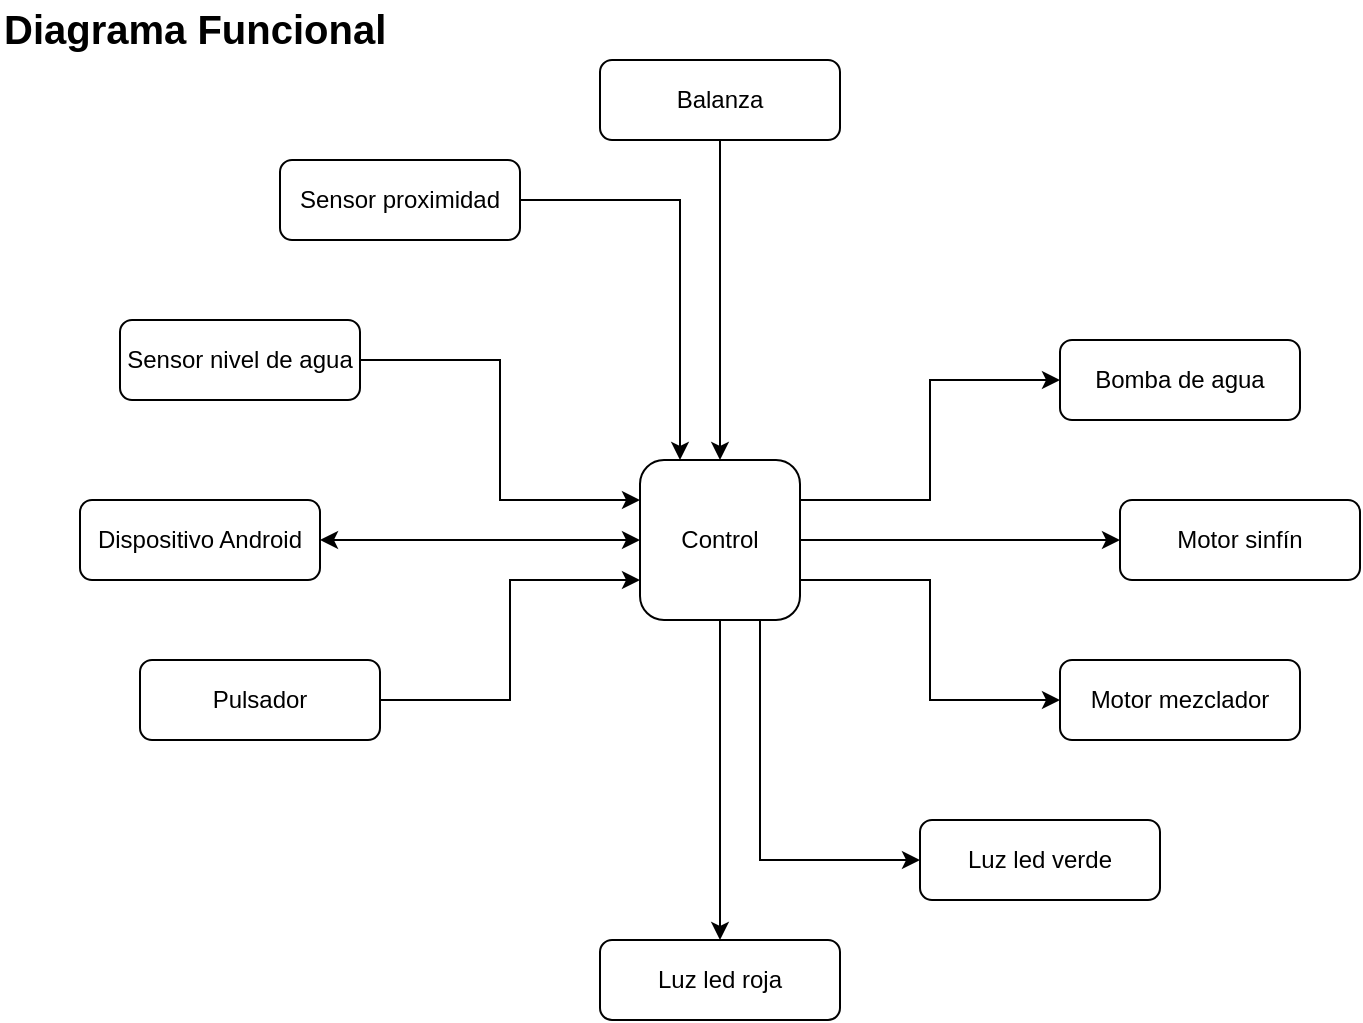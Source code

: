 <mxfile version="10.6.3" type="device"><diagram id="HATcN9iNYo2sIUN5zzX2" name="Página-1"><mxGraphModel dx="833" dy="532" grid="1" gridSize="10" guides="1" tooltips="1" connect="1" arrows="1" fold="1" page="1" pageScale="1" pageWidth="827" pageHeight="1169" math="0" shadow="0"><root><mxCell id="0"/><mxCell id="1" parent="0"/><mxCell id="ciuTdQTVXY5eTaxED4Si-16" style="edgeStyle=orthogonalEdgeStyle;rounded=0;orthogonalLoop=1;jettySize=auto;html=1;exitX=0.5;exitY=1;exitDx=0;exitDy=0;entryX=0.5;entryY=0;entryDx=0;entryDy=0;" edge="1" parent="1" source="ciuTdQTVXY5eTaxED4Si-1" target="ciuTdQTVXY5eTaxED4Si-12"><mxGeometry relative="1" as="geometry"/></mxCell><mxCell id="ciuTdQTVXY5eTaxED4Si-19" style="edgeStyle=orthogonalEdgeStyle;rounded=0;orthogonalLoop=1;jettySize=auto;html=1;exitX=0.75;exitY=1;exitDx=0;exitDy=0;entryX=0;entryY=0.5;entryDx=0;entryDy=0;" edge="1" parent="1" source="ciuTdQTVXY5eTaxED4Si-1" target="ciuTdQTVXY5eTaxED4Si-17"><mxGeometry relative="1" as="geometry"/></mxCell><mxCell id="ciuTdQTVXY5eTaxED4Si-21" style="edgeStyle=orthogonalEdgeStyle;rounded=0;orthogonalLoop=1;jettySize=auto;html=1;exitX=1;exitY=0.5;exitDx=0;exitDy=0;entryX=0;entryY=0.5;entryDx=0;entryDy=0;" edge="1" parent="1" source="ciuTdQTVXY5eTaxED4Si-1" target="ciuTdQTVXY5eTaxED4Si-20"><mxGeometry relative="1" as="geometry"/></mxCell><mxCell id="ciuTdQTVXY5eTaxED4Si-23" style="edgeStyle=orthogonalEdgeStyle;rounded=0;orthogonalLoop=1;jettySize=auto;html=1;exitX=1;exitY=0.75;exitDx=0;exitDy=0;entryX=0;entryY=0.5;entryDx=0;entryDy=0;" edge="1" parent="1" source="ciuTdQTVXY5eTaxED4Si-1" target="ciuTdQTVXY5eTaxED4Si-22"><mxGeometry relative="1" as="geometry"/></mxCell><mxCell id="ciuTdQTVXY5eTaxED4Si-25" style="edgeStyle=orthogonalEdgeStyle;rounded=0;orthogonalLoop=1;jettySize=auto;html=1;exitX=1;exitY=0.25;exitDx=0;exitDy=0;entryX=0;entryY=0.5;entryDx=0;entryDy=0;startArrow=none;startFill=0;" edge="1" parent="1" source="ciuTdQTVXY5eTaxED4Si-1" target="ciuTdQTVXY5eTaxED4Si-24"><mxGeometry relative="1" as="geometry"/></mxCell><mxCell id="ciuTdQTVXY5eTaxED4Si-1" value="Control" style="rounded=1;whiteSpace=wrap;html=1;" vertex="1" parent="1"><mxGeometry x="400" y="240" width="80" height="80" as="geometry"/></mxCell><mxCell id="ciuTdQTVXY5eTaxED4Si-5" style="edgeStyle=orthogonalEdgeStyle;rounded=0;orthogonalLoop=1;jettySize=auto;html=1;exitX=1;exitY=0.5;exitDx=0;exitDy=0;entryX=0;entryY=0.5;entryDx=0;entryDy=0;startArrow=classic;startFill=1;" edge="1" parent="1" source="ciuTdQTVXY5eTaxED4Si-2" target="ciuTdQTVXY5eTaxED4Si-1"><mxGeometry relative="1" as="geometry"/></mxCell><mxCell id="ciuTdQTVXY5eTaxED4Si-2" value="Dispositivo Android" style="rounded=1;whiteSpace=wrap;html=1;" vertex="1" parent="1"><mxGeometry x="120" y="260" width="120" height="40" as="geometry"/></mxCell><mxCell id="ciuTdQTVXY5eTaxED4Si-7" style="edgeStyle=orthogonalEdgeStyle;rounded=0;orthogonalLoop=1;jettySize=auto;html=1;exitX=0.5;exitY=1;exitDx=0;exitDy=0;entryX=0.5;entryY=0;entryDx=0;entryDy=0;" edge="1" parent="1" source="ciuTdQTVXY5eTaxED4Si-6" target="ciuTdQTVXY5eTaxED4Si-1"><mxGeometry relative="1" as="geometry"/></mxCell><mxCell id="ciuTdQTVXY5eTaxED4Si-6" value="Balanza" style="rounded=1;whiteSpace=wrap;html=1;" vertex="1" parent="1"><mxGeometry x="380" y="40" width="120" height="40" as="geometry"/></mxCell><mxCell id="ciuTdQTVXY5eTaxED4Si-29" style="edgeStyle=orthogonalEdgeStyle;rounded=0;orthogonalLoop=1;jettySize=auto;html=1;exitX=1;exitY=0.5;exitDx=0;exitDy=0;entryX=0.25;entryY=0;entryDx=0;entryDy=0;startArrow=none;startFill=0;" edge="1" parent="1" source="ciuTdQTVXY5eTaxED4Si-8" target="ciuTdQTVXY5eTaxED4Si-1"><mxGeometry relative="1" as="geometry"/></mxCell><mxCell id="ciuTdQTVXY5eTaxED4Si-8" value="Sensor proximidad" style="rounded=1;whiteSpace=wrap;html=1;" vertex="1" parent="1"><mxGeometry x="220" y="90" width="120" height="40" as="geometry"/></mxCell><mxCell id="ciuTdQTVXY5eTaxED4Si-27" style="edgeStyle=orthogonalEdgeStyle;rounded=0;orthogonalLoop=1;jettySize=auto;html=1;exitX=1;exitY=0.5;exitDx=0;exitDy=0;entryX=0;entryY=0.25;entryDx=0;entryDy=0;startArrow=none;startFill=0;" edge="1" parent="1" source="ciuTdQTVXY5eTaxED4Si-10" target="ciuTdQTVXY5eTaxED4Si-1"><mxGeometry relative="1" as="geometry"/></mxCell><mxCell id="ciuTdQTVXY5eTaxED4Si-10" value="Sensor nivel de agua" style="rounded=1;whiteSpace=wrap;html=1;" vertex="1" parent="1"><mxGeometry x="140" y="170" width="120" height="40" as="geometry"/></mxCell><mxCell id="ciuTdQTVXY5eTaxED4Si-12" value="Luz led roja" style="rounded=1;whiteSpace=wrap;html=1;" vertex="1" parent="1"><mxGeometry x="380" y="480" width="120" height="40" as="geometry"/></mxCell><mxCell id="ciuTdQTVXY5eTaxED4Si-17" value="Luz led verde" style="rounded=1;whiteSpace=wrap;html=1;" vertex="1" parent="1"><mxGeometry x="540" y="420" width="120" height="40" as="geometry"/></mxCell><mxCell id="ciuTdQTVXY5eTaxED4Si-20" value="Motor sinfín" style="rounded=1;whiteSpace=wrap;html=1;" vertex="1" parent="1"><mxGeometry x="640" y="260" width="120" height="40" as="geometry"/></mxCell><mxCell id="ciuTdQTVXY5eTaxED4Si-22" value="Motor mezclador" style="rounded=1;whiteSpace=wrap;html=1;" vertex="1" parent="1"><mxGeometry x="610" y="340" width="120" height="40" as="geometry"/></mxCell><mxCell id="ciuTdQTVXY5eTaxED4Si-24" value="Bomba de agua" style="rounded=1;whiteSpace=wrap;html=1;" vertex="1" parent="1"><mxGeometry x="610" y="180" width="120" height="40" as="geometry"/></mxCell><mxCell id="ciuTdQTVXY5eTaxED4Si-28" style="edgeStyle=orthogonalEdgeStyle;rounded=0;orthogonalLoop=1;jettySize=auto;html=1;exitX=1;exitY=0.5;exitDx=0;exitDy=0;entryX=0;entryY=0.75;entryDx=0;entryDy=0;startArrow=none;startFill=0;" edge="1" parent="1" source="ciuTdQTVXY5eTaxED4Si-26" target="ciuTdQTVXY5eTaxED4Si-1"><mxGeometry relative="1" as="geometry"/></mxCell><mxCell id="ciuTdQTVXY5eTaxED4Si-26" value="Pulsador" style="rounded=1;whiteSpace=wrap;html=1;" vertex="1" parent="1"><mxGeometry x="150" y="340" width="120" height="40" as="geometry"/></mxCell><mxCell id="ciuTdQTVXY5eTaxED4Si-30" value="Diagrama Funcional" style="text;html=1;resizable=0;points=[];autosize=1;align=left;verticalAlign=top;spacingTop=-4;fontSize=20;fontStyle=1" vertex="1" parent="1"><mxGeometry x="80" y="10" width="120" height="20" as="geometry"/></mxCell></root></mxGraphModel></diagram></mxfile>